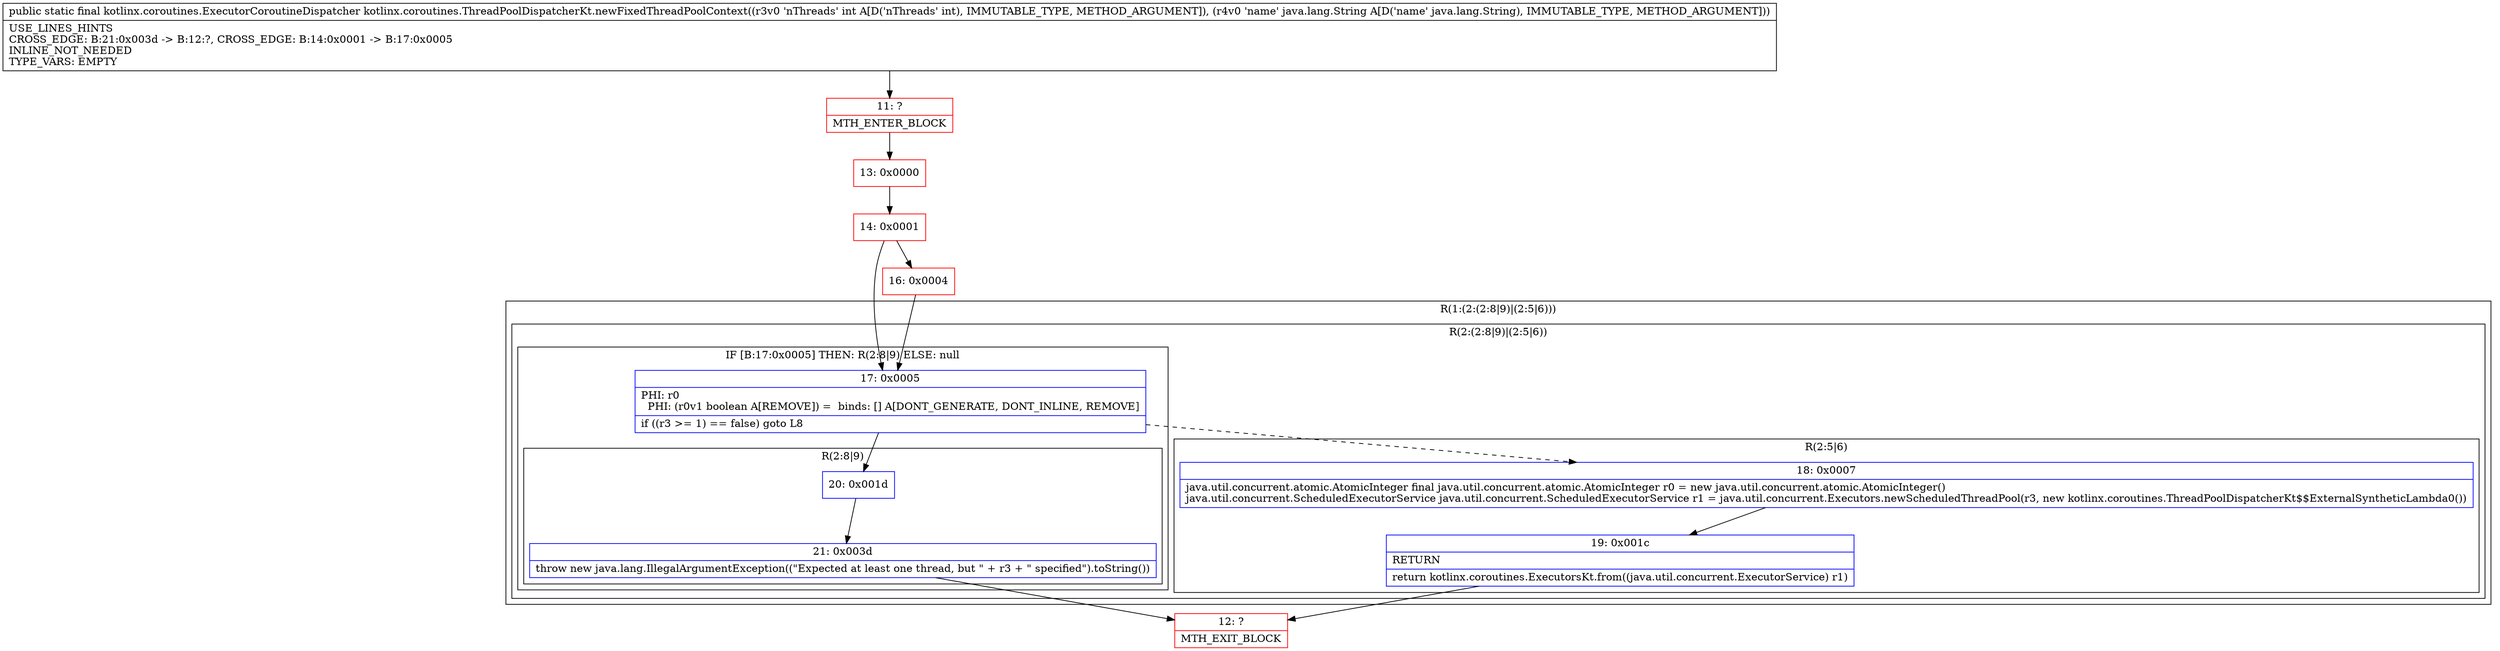 digraph "CFG forkotlinx.coroutines.ThreadPoolDispatcherKt.newFixedThreadPoolContext(ILjava\/lang\/String;)Lkotlinx\/coroutines\/ExecutorCoroutineDispatcher;" {
subgraph cluster_Region_1664618826 {
label = "R(1:(2:(2:8|9)|(2:5|6)))";
node [shape=record,color=blue];
subgraph cluster_Region_1255801922 {
label = "R(2:(2:8|9)|(2:5|6))";
node [shape=record,color=blue];
subgraph cluster_IfRegion_1334702995 {
label = "IF [B:17:0x0005] THEN: R(2:8|9) ELSE: null";
node [shape=record,color=blue];
Node_17 [shape=record,label="{17\:\ 0x0005|PHI: r0 \l  PHI: (r0v1 boolean A[REMOVE]) =  binds: [] A[DONT_GENERATE, DONT_INLINE, REMOVE]\l|if ((r3 \>= 1) == false) goto L8\l}"];
subgraph cluster_Region_42776945 {
label = "R(2:8|9)";
node [shape=record,color=blue];
Node_20 [shape=record,label="{20\:\ 0x001d}"];
Node_21 [shape=record,label="{21\:\ 0x003d|throw new java.lang.IllegalArgumentException((\"Expected at least one thread, but \" + r3 + \" specified\").toString())\l}"];
}
}
subgraph cluster_Region_1540684788 {
label = "R(2:5|6)";
node [shape=record,color=blue];
Node_18 [shape=record,label="{18\:\ 0x0007|java.util.concurrent.atomic.AtomicInteger final java.util.concurrent.atomic.AtomicInteger r0 = new java.util.concurrent.atomic.AtomicInteger()\ljava.util.concurrent.ScheduledExecutorService java.util.concurrent.ScheduledExecutorService r1 = java.util.concurrent.Executors.newScheduledThreadPool(r3, new kotlinx.coroutines.ThreadPoolDispatcherKt$$ExternalSyntheticLambda0())\l}"];
Node_19 [shape=record,label="{19\:\ 0x001c|RETURN\l|return kotlinx.coroutines.ExecutorsKt.from((java.util.concurrent.ExecutorService) r1)\l}"];
}
}
}
Node_11 [shape=record,color=red,label="{11\:\ ?|MTH_ENTER_BLOCK\l}"];
Node_13 [shape=record,color=red,label="{13\:\ 0x0000}"];
Node_14 [shape=record,color=red,label="{14\:\ 0x0001}"];
Node_16 [shape=record,color=red,label="{16\:\ 0x0004}"];
Node_12 [shape=record,color=red,label="{12\:\ ?|MTH_EXIT_BLOCK\l}"];
MethodNode[shape=record,label="{public static final kotlinx.coroutines.ExecutorCoroutineDispatcher kotlinx.coroutines.ThreadPoolDispatcherKt.newFixedThreadPoolContext((r3v0 'nThreads' int A[D('nThreads' int), IMMUTABLE_TYPE, METHOD_ARGUMENT]), (r4v0 'name' java.lang.String A[D('name' java.lang.String), IMMUTABLE_TYPE, METHOD_ARGUMENT]))  | USE_LINES_HINTS\lCROSS_EDGE: B:21:0x003d \-\> B:12:?, CROSS_EDGE: B:14:0x0001 \-\> B:17:0x0005\lINLINE_NOT_NEEDED\lTYPE_VARS: EMPTY\l}"];
MethodNode -> Node_11;Node_17 -> Node_18[style=dashed];
Node_17 -> Node_20;
Node_20 -> Node_21;
Node_21 -> Node_12;
Node_18 -> Node_19;
Node_19 -> Node_12;
Node_11 -> Node_13;
Node_13 -> Node_14;
Node_14 -> Node_16;
Node_14 -> Node_17;
Node_16 -> Node_17;
}

